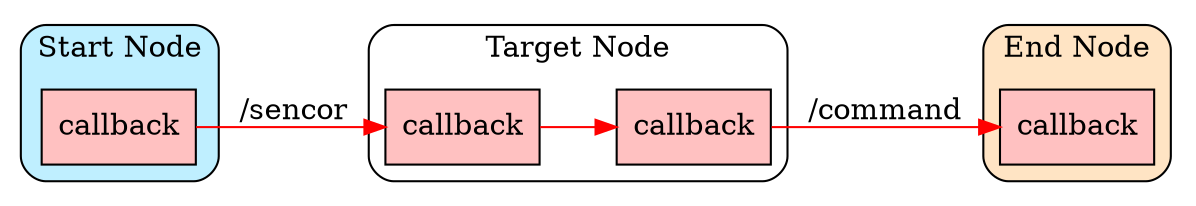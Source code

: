 strict digraph "" {
        graph [compound=True,
                rankdir=LR,
                style=rounded
        ];
        node [label="\N",
                shape=rect
        ];
        subgraph cluster_target_node {
                graph [
                    label="Target Node",
                    style=rounded
                ];
                "timer_callback" [label="callback", fillcolor=rosybrown1, style=filled];
                "subscribe_callback" [label="callback", fillcolor=rosybrown1, style=filled];
        }
        subgraph cluster_end_node {
                graph [
                        label="End Node",
                        fillcolor=bisque,
                        style="rounded, filled, solid"
                ];
                "control_sub1" [label="callback", fillcolor=rosybrown1, style=filled]
        }
        subgraph cluster_start_node {
                graph [
                        label="Start Node",
                        fillcolor=lightblue1,
                        style="rounded, filled, solid"
                ];
                "sensor_pub" [label="callback", fillcolor=rosybrown1, style=filled];
        }
        "timer_callback" -> "control_sub1"       [color=red, label="/command"];
        "subscribe_callback" -> "timer_callback"   [color=red];
        "sensor_pub" -> "subscribe_callback"       [color=red, label="/sencor"];
}
